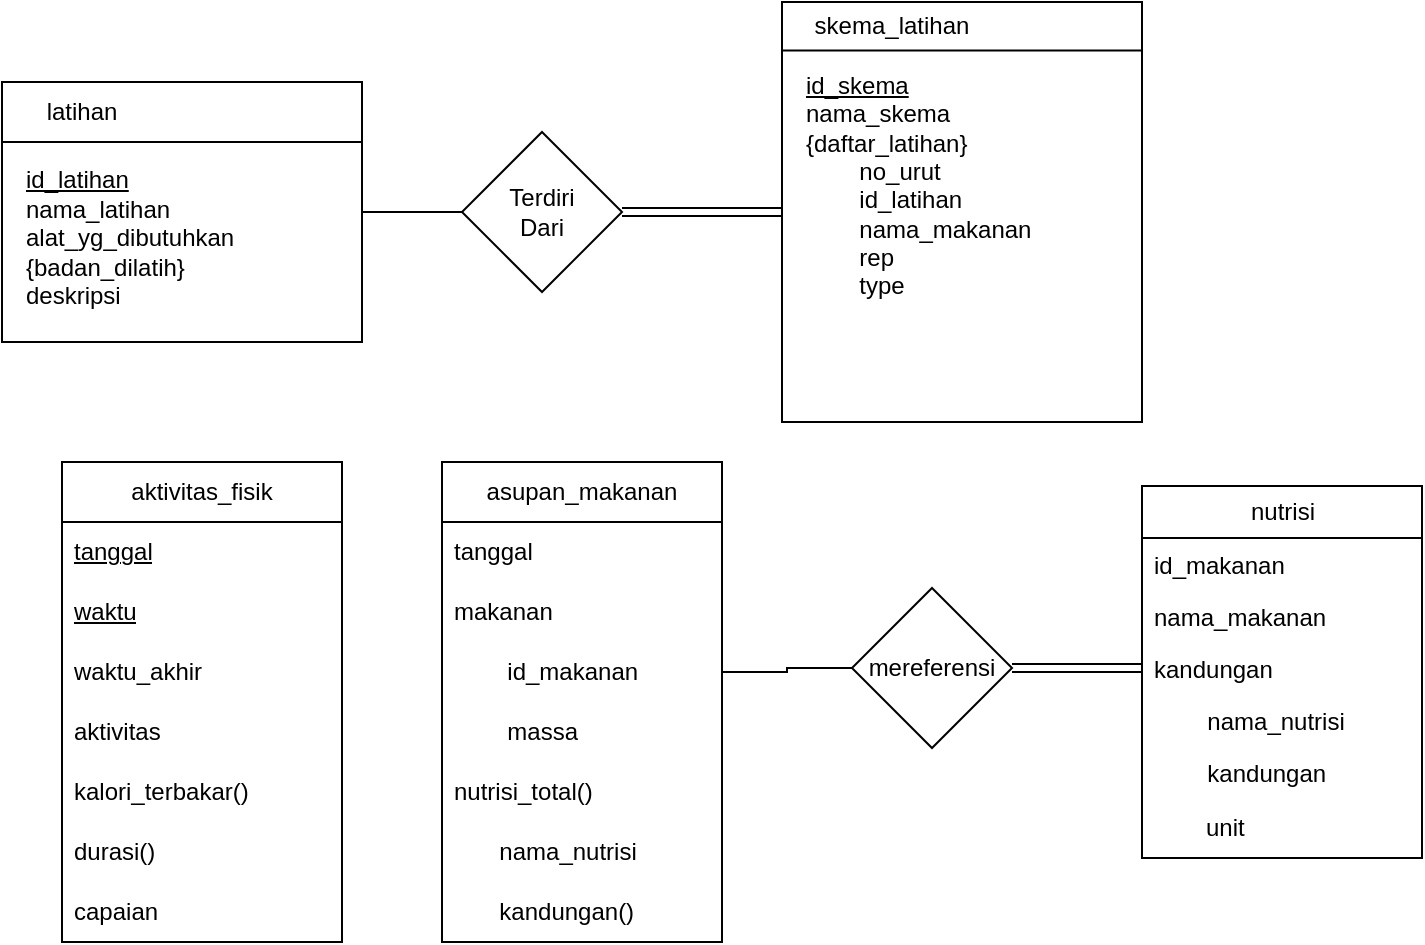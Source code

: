 <mxfile version="25.0.1" pages="2">
  <diagram id="R2lEEEUBdFMjLlhIrx00" name="ER_Diagram">
    <mxGraphModel dx="954" dy="592" grid="1" gridSize="10" guides="1" tooltips="1" connect="1" arrows="1" fold="1" page="1" pageScale="1" pageWidth="850" pageHeight="1100" math="0" shadow="0" extFonts="Permanent Marker^https://fonts.googleapis.com/css?family=Permanent+Marker">
      <root>
        <mxCell id="0" />
        <mxCell id="1" parent="0" />
        <mxCell id="w5KIPiOVe8cTeohNTBGN-2" value="" style="group" parent="1" vertex="1" connectable="0">
          <mxGeometry y="120" width="180" height="130" as="geometry" />
        </mxCell>
        <mxCell id="0KKZII0LfuPYEUUBZgAk-8" value="" style="rounded=0;whiteSpace=wrap;html=1;" parent="w5KIPiOVe8cTeohNTBGN-2" vertex="1">
          <mxGeometry width="180" height="130" as="geometry" />
        </mxCell>
        <mxCell id="0KKZII0LfuPYEUUBZgAk-9" value="" style="endArrow=none;html=1;rounded=0;exitX=0;exitY=0.25;exitDx=0;exitDy=0;entryX=1;entryY=0.25;entryDx=0;entryDy=0;" parent="w5KIPiOVe8cTeohNTBGN-2" edge="1">
          <mxGeometry width="50" height="50" relative="1" as="geometry">
            <mxPoint x="1.137e-13" y="30" as="sourcePoint" />
            <mxPoint x="180" y="30" as="targetPoint" />
            <Array as="points">
              <mxPoint x="70" y="30" />
            </Array>
          </mxGeometry>
        </mxCell>
        <mxCell id="0KKZII0LfuPYEUUBZgAk-28" value="latihan" style="text;html=1;align=center;verticalAlign=middle;whiteSpace=wrap;rounded=0;" parent="w5KIPiOVe8cTeohNTBGN-2" vertex="1">
          <mxGeometry x="10" width="60" height="30" as="geometry" />
        </mxCell>
        <mxCell id="0KKZII0LfuPYEUUBZgAk-29" value="&lt;u&gt;id_latihan&lt;/u&gt;&lt;div&gt;nama_latihan&lt;/div&gt;&lt;div&gt;alat_yg_dibutuhkan&lt;/div&gt;&lt;div&gt;{badan_dilatih}&lt;/div&gt;&lt;div&gt;deskripsi&lt;/div&gt;&lt;div&gt;&lt;br&gt;&lt;/div&gt;" style="text;html=1;align=left;verticalAlign=middle;whiteSpace=wrap;rounded=0;" parent="w5KIPiOVe8cTeohNTBGN-2" vertex="1">
          <mxGeometry x="10" y="40" width="160" height="90" as="geometry" />
        </mxCell>
        <mxCell id="w5KIPiOVe8cTeohNTBGN-7" style="edgeStyle=orthogonalEdgeStyle;rounded=0;orthogonalLoop=1;jettySize=auto;html=1;endArrow=none;endFill=0;entryX=0;entryY=0.5;entryDx=0;entryDy=0;" parent="1" source="0KKZII0LfuPYEUUBZgAk-8" target="w5KIPiOVe8cTeohNTBGN-9" edge="1">
          <mxGeometry relative="1" as="geometry">
            <mxPoint x="271.25" y="185" as="targetPoint" />
          </mxGeometry>
        </mxCell>
        <mxCell id="w5KIPiOVe8cTeohNTBGN-9" value="Terdiri&lt;div&gt;Dari&lt;/div&gt;" style="rhombus;whiteSpace=wrap;html=1;" parent="1" vertex="1">
          <mxGeometry x="230" y="145" width="80" height="80" as="geometry" />
        </mxCell>
        <mxCell id="w5KIPiOVe8cTeohNTBGN-13" value="" style="endArrow=none;html=1;rounded=0;entryX=0;entryY=0.5;entryDx=0;entryDy=0;exitX=1;exitY=0.5;exitDx=0;exitDy=0;shape=link;" parent="1" source="w5KIPiOVe8cTeohNTBGN-9" target="0KKZII0LfuPYEUUBZgAk-20" edge="1">
          <mxGeometry width="50" height="50" relative="1" as="geometry">
            <mxPoint x="320" y="185" as="sourcePoint" />
            <mxPoint x="440" y="180" as="targetPoint" />
          </mxGeometry>
        </mxCell>
        <mxCell id="w5KIPiOVe8cTeohNTBGN-15" value="aktivitas_fisik" style="swimlane;fontStyle=0;childLayout=stackLayout;horizontal=1;startSize=30;horizontalStack=0;resizeParent=1;resizeParentMax=0;resizeLast=0;collapsible=1;marginBottom=0;whiteSpace=wrap;html=1;" parent="1" vertex="1">
          <mxGeometry x="30" y="310" width="140" height="240" as="geometry" />
        </mxCell>
        <mxCell id="w5KIPiOVe8cTeohNTBGN-16" value="&lt;u&gt;tanggal&lt;/u&gt;" style="text;strokeColor=none;fillColor=none;align=left;verticalAlign=middle;spacingLeft=4;spacingRight=4;overflow=hidden;points=[[0,0.5],[1,0.5]];portConstraint=eastwest;rotatable=0;whiteSpace=wrap;html=1;" parent="w5KIPiOVe8cTeohNTBGN-15" vertex="1">
          <mxGeometry y="30" width="140" height="30" as="geometry" />
        </mxCell>
        <mxCell id="w5KIPiOVe8cTeohNTBGN-17" value="&lt;u&gt;waktu&lt;/u&gt;" style="text;strokeColor=none;fillColor=none;align=left;verticalAlign=middle;spacingLeft=4;spacingRight=4;overflow=hidden;points=[[0,0.5],[1,0.5]];portConstraint=eastwest;rotatable=0;whiteSpace=wrap;html=1;" parent="w5KIPiOVe8cTeohNTBGN-15" vertex="1">
          <mxGeometry y="60" width="140" height="30" as="geometry" />
        </mxCell>
        <mxCell id="w5KIPiOVe8cTeohNTBGN-21" value="waktu_akhir" style="text;strokeColor=none;fillColor=none;align=left;verticalAlign=middle;spacingLeft=4;spacingRight=4;overflow=hidden;points=[[0,0.5],[1,0.5]];portConstraint=eastwest;rotatable=0;whiteSpace=wrap;html=1;" parent="w5KIPiOVe8cTeohNTBGN-15" vertex="1">
          <mxGeometry y="90" width="140" height="30" as="geometry" />
        </mxCell>
        <mxCell id="w5KIPiOVe8cTeohNTBGN-18" value="aktivitas" style="text;strokeColor=none;fillColor=none;align=left;verticalAlign=middle;spacingLeft=4;spacingRight=4;overflow=hidden;points=[[0,0.5],[1,0.5]];portConstraint=eastwest;rotatable=0;whiteSpace=wrap;html=1;" parent="w5KIPiOVe8cTeohNTBGN-15" vertex="1">
          <mxGeometry y="120" width="140" height="30" as="geometry" />
        </mxCell>
        <mxCell id="w5KIPiOVe8cTeohNTBGN-19" value="kalori_terbakar()" style="text;strokeColor=none;fillColor=none;align=left;verticalAlign=middle;spacingLeft=4;spacingRight=4;overflow=hidden;points=[[0,0.5],[1,0.5]];portConstraint=eastwest;rotatable=0;whiteSpace=wrap;html=1;" parent="w5KIPiOVe8cTeohNTBGN-15" vertex="1">
          <mxGeometry y="150" width="140" height="30" as="geometry" />
        </mxCell>
        <mxCell id="w5KIPiOVe8cTeohNTBGN-22" value="durasi()" style="text;strokeColor=none;fillColor=none;align=left;verticalAlign=middle;spacingLeft=4;spacingRight=4;overflow=hidden;points=[[0,0.5],[1,0.5]];portConstraint=eastwest;rotatable=0;whiteSpace=wrap;html=1;" parent="w5KIPiOVe8cTeohNTBGN-15" vertex="1">
          <mxGeometry y="180" width="140" height="30" as="geometry" />
        </mxCell>
        <mxCell id="w5KIPiOVe8cTeohNTBGN-20" value="capaian" style="text;strokeColor=none;fillColor=none;align=left;verticalAlign=middle;spacingLeft=4;spacingRight=4;overflow=hidden;points=[[0,0.5],[1,0.5]];portConstraint=eastwest;rotatable=0;whiteSpace=wrap;html=1;" parent="w5KIPiOVe8cTeohNTBGN-15" vertex="1">
          <mxGeometry y="210" width="140" height="30" as="geometry" />
        </mxCell>
        <mxCell id="w5KIPiOVe8cTeohNTBGN-26" value="asupan_makanan" style="swimlane;fontStyle=0;childLayout=stackLayout;horizontal=1;startSize=30;horizontalStack=0;resizeParent=1;resizeParentMax=0;resizeLast=0;collapsible=1;marginBottom=0;whiteSpace=wrap;html=1;" parent="1" vertex="1">
          <mxGeometry x="220" y="310" width="140" height="240" as="geometry" />
        </mxCell>
        <mxCell id="w5KIPiOVe8cTeohNTBGN-27" value="tanggal" style="text;strokeColor=none;fillColor=none;align=left;verticalAlign=middle;spacingLeft=4;spacingRight=4;overflow=hidden;points=[[0,0.5],[1,0.5]];portConstraint=eastwest;rotatable=0;whiteSpace=wrap;html=1;" parent="w5KIPiOVe8cTeohNTBGN-26" vertex="1">
          <mxGeometry y="30" width="140" height="30" as="geometry" />
        </mxCell>
        <mxCell id="w5KIPiOVe8cTeohNTBGN-28" value="makanan" style="text;strokeColor=none;fillColor=none;align=left;verticalAlign=middle;spacingLeft=4;spacingRight=4;overflow=hidden;points=[[0,0.5],[1,0.5]];portConstraint=eastwest;rotatable=0;whiteSpace=wrap;html=1;" parent="w5KIPiOVe8cTeohNTBGN-26" vertex="1">
          <mxGeometry y="60" width="140" height="30" as="geometry" />
        </mxCell>
        <mxCell id="w5KIPiOVe8cTeohNTBGN-29" value="&lt;span style=&quot;white-space: pre;&quot;&gt;&#x9;&lt;/span&gt;id_makanan" style="text;strokeColor=none;fillColor=none;align=left;verticalAlign=middle;spacingLeft=4;spacingRight=4;overflow=hidden;points=[[0,0.5],[1,0.5]];portConstraint=eastwest;rotatable=0;whiteSpace=wrap;html=1;" parent="w5KIPiOVe8cTeohNTBGN-26" vertex="1">
          <mxGeometry y="90" width="140" height="30" as="geometry" />
        </mxCell>
        <mxCell id="w5KIPiOVe8cTeohNTBGN-30" value="&lt;span style=&quot;white-space: pre;&quot;&gt;&#x9;&lt;/span&gt;massa" style="text;strokeColor=none;fillColor=none;align=left;verticalAlign=middle;spacingLeft=4;spacingRight=4;overflow=hidden;points=[[0,0.5],[1,0.5]];portConstraint=eastwest;rotatable=0;whiteSpace=wrap;html=1;" parent="w5KIPiOVe8cTeohNTBGN-26" vertex="1">
          <mxGeometry y="120" width="140" height="30" as="geometry" />
        </mxCell>
        <mxCell id="w5KIPiOVe8cTeohNTBGN-31" value="nutrisi_total()" style="text;strokeColor=none;fillColor=none;align=left;verticalAlign=middle;spacingLeft=4;spacingRight=4;overflow=hidden;points=[[0,0.5],[1,0.5]];portConstraint=eastwest;rotatable=0;whiteSpace=wrap;html=1;" parent="w5KIPiOVe8cTeohNTBGN-26" vertex="1">
          <mxGeometry y="150" width="140" height="30" as="geometry" />
        </mxCell>
        <mxCell id="w5KIPiOVe8cTeohNTBGN-33" value="&lt;span style=&quot;white-space: pre;&quot;&gt;&#x9;&lt;/span&gt;nama_nutrisi" style="text;html=1;align=left;verticalAlign=middle;whiteSpace=wrap;rounded=0;" parent="w5KIPiOVe8cTeohNTBGN-26" vertex="1">
          <mxGeometry y="180" width="140" height="30" as="geometry" />
        </mxCell>
        <mxCell id="w5KIPiOVe8cTeohNTBGN-34" value="&lt;span style=&quot;white-space: pre;&quot;&gt;&#x9;&lt;/span&gt;kandungan()" style="text;html=1;align=left;verticalAlign=middle;whiteSpace=wrap;rounded=0;" parent="w5KIPiOVe8cTeohNTBGN-26" vertex="1">
          <mxGeometry y="210" width="140" height="30" as="geometry" />
        </mxCell>
        <mxCell id="0KKZII0LfuPYEUUBZgAk-20" value="" style="rounded=0;whiteSpace=wrap;html=1;container=0;" parent="1" vertex="1">
          <mxGeometry x="390" y="80" width="180" height="210" as="geometry" />
        </mxCell>
        <mxCell id="0KKZII0LfuPYEUUBZgAk-21" value="" style="endArrow=none;html=1;rounded=0;exitX=0;exitY=0.25;exitDx=0;exitDy=0;entryX=1;entryY=0.25;entryDx=0;entryDy=0;" parent="1" edge="1">
          <mxGeometry width="50" height="50" relative="1" as="geometry">
            <mxPoint x="390.0" y="104.231" as="sourcePoint" />
            <mxPoint x="570" y="104.231" as="targetPoint" />
            <Array as="points">
              <mxPoint x="460" y="104.231" />
            </Array>
          </mxGeometry>
        </mxCell>
        <mxCell id="w5KIPiOVe8cTeohNTBGN-1" value="skema_latihan" style="text;html=1;align=center;verticalAlign=middle;whiteSpace=wrap;rounded=0;container=0;" parent="1" vertex="1">
          <mxGeometry x="390" y="80" width="110" height="24.231" as="geometry" />
        </mxCell>
        <mxCell id="w5KIPiOVe8cTeohNTBGN-10" value="&lt;u&gt;id_skema&lt;/u&gt;&lt;div&gt;nama_skema&lt;/div&gt;&lt;div style=&quot;&quot;&gt;{daftar_latihan}&lt;/div&gt;&lt;div style=&quot;&quot;&gt;&lt;span style=&quot;white-space: pre;&quot;&gt;&#x9;&lt;/span&gt;no_urut&lt;br&gt;&lt;/div&gt;&lt;div style=&quot;&quot;&gt;&lt;span style=&quot;white-space: pre;&quot;&gt;&#x9;&lt;/span&gt;id_latihan&lt;br&gt;&lt;/div&gt;&lt;div style=&quot;&quot;&gt;&lt;span style=&quot;white-space: pre;&quot;&gt;&#x9;&lt;/span&gt;nama_makanan&lt;br&gt;&lt;/div&gt;&lt;div style=&quot;&quot;&gt;&lt;span style=&quot;white-space: pre;&quot;&gt;&#x9;&lt;/span&gt;rep&lt;/div&gt;&lt;div style=&quot;&quot;&gt;&lt;span style=&quot;white-space: pre;&quot;&gt;&#x9;&lt;/span&gt;type&lt;br&gt;&lt;/div&gt;&lt;div style=&quot;&quot;&gt;&lt;br&gt;&lt;/div&gt;" style="text;html=1;align=left;verticalAlign=middle;whiteSpace=wrap;rounded=0;container=0;" parent="1" vertex="1">
          <mxGeometry x="400" y="132.119" width="160" height="92.885" as="geometry" />
        </mxCell>
        <mxCell id="w5KIPiOVe8cTeohNTBGN-46" value="nutrisi" style="swimlane;fontStyle=0;childLayout=stackLayout;horizontal=1;startSize=26;fillColor=none;horizontalStack=0;resizeParent=1;resizeParentMax=0;resizeLast=0;collapsible=1;marginBottom=0;html=1;" parent="1" vertex="1">
          <mxGeometry x="570" y="322" width="140" height="186" as="geometry" />
        </mxCell>
        <mxCell id="w5KIPiOVe8cTeohNTBGN-47" value="id_makanan" style="text;strokeColor=none;fillColor=none;align=left;verticalAlign=top;spacingLeft=4;spacingRight=4;overflow=hidden;rotatable=0;points=[[0,0.5],[1,0.5]];portConstraint=eastwest;whiteSpace=wrap;html=1;" parent="w5KIPiOVe8cTeohNTBGN-46" vertex="1">
          <mxGeometry y="26" width="140" height="26" as="geometry" />
        </mxCell>
        <mxCell id="w5KIPiOVe8cTeohNTBGN-48" value="nama_makanan" style="text;strokeColor=none;fillColor=none;align=left;verticalAlign=top;spacingLeft=4;spacingRight=4;overflow=hidden;rotatable=0;points=[[0,0.5],[1,0.5]];portConstraint=eastwest;whiteSpace=wrap;html=1;" parent="w5KIPiOVe8cTeohNTBGN-46" vertex="1">
          <mxGeometry y="52" width="140" height="26" as="geometry" />
        </mxCell>
        <mxCell id="w5KIPiOVe8cTeohNTBGN-49" value="kandungan" style="text;strokeColor=none;fillColor=none;align=left;verticalAlign=top;spacingLeft=4;spacingRight=4;overflow=hidden;rotatable=0;points=[[0,0.5],[1,0.5]];portConstraint=eastwest;whiteSpace=wrap;html=1;" parent="w5KIPiOVe8cTeohNTBGN-46" vertex="1">
          <mxGeometry y="78" width="140" height="26" as="geometry" />
        </mxCell>
        <mxCell id="w5KIPiOVe8cTeohNTBGN-50" value="&lt;span style=&quot;white-space: pre;&quot;&gt;&#x9;&lt;/span&gt;nama_nutrisi" style="text;strokeColor=none;fillColor=none;align=left;verticalAlign=top;spacingLeft=4;spacingRight=4;overflow=hidden;rotatable=0;points=[[0,0.5],[1,0.5]];portConstraint=eastwest;whiteSpace=wrap;html=1;" parent="w5KIPiOVe8cTeohNTBGN-46" vertex="1">
          <mxGeometry y="104" width="140" height="26" as="geometry" />
        </mxCell>
        <mxCell id="w5KIPiOVe8cTeohNTBGN-51" value="&lt;span style=&quot;white-space: pre;&quot;&gt;&#x9;&lt;/span&gt;kandungan" style="text;strokeColor=none;fillColor=none;align=left;verticalAlign=top;spacingLeft=4;spacingRight=4;overflow=hidden;rotatable=0;points=[[0,0.5],[1,0.5]];portConstraint=eastwest;whiteSpace=wrap;html=1;" parent="w5KIPiOVe8cTeohNTBGN-46" vertex="1">
          <mxGeometry y="130" width="140" height="26" as="geometry" />
        </mxCell>
        <mxCell id="w5KIPiOVe8cTeohNTBGN-52" value="&lt;span style=&quot;white-space: pre;&quot;&gt;&#x9;&lt;/span&gt;&amp;nbsp;unit" style="text;html=1;align=left;verticalAlign=middle;whiteSpace=wrap;rounded=0;" parent="w5KIPiOVe8cTeohNTBGN-46" vertex="1">
          <mxGeometry y="156" width="140" height="30" as="geometry" />
        </mxCell>
        <mxCell id="w5KIPiOVe8cTeohNTBGN-54" style="edgeStyle=orthogonalEdgeStyle;rounded=0;orthogonalLoop=1;jettySize=auto;html=1;entryX=1;entryY=0.5;entryDx=0;entryDy=0;endArrow=none;endFill=0;" parent="1" source="w5KIPiOVe8cTeohNTBGN-53" target="w5KIPiOVe8cTeohNTBGN-29" edge="1">
          <mxGeometry relative="1" as="geometry" />
        </mxCell>
        <mxCell id="w5KIPiOVe8cTeohNTBGN-55" style="edgeStyle=orthogonalEdgeStyle;rounded=0;orthogonalLoop=1;jettySize=auto;html=1;entryX=0;entryY=0.5;entryDx=0;entryDy=0;shape=link;" parent="1" source="w5KIPiOVe8cTeohNTBGN-53" target="w5KIPiOVe8cTeohNTBGN-49" edge="1">
          <mxGeometry relative="1" as="geometry" />
        </mxCell>
        <mxCell id="w5KIPiOVe8cTeohNTBGN-53" value="mereferensi" style="rhombus;whiteSpace=wrap;html=1;" parent="1" vertex="1">
          <mxGeometry x="425" y="373" width="80" height="80" as="geometry" />
        </mxCell>
      </root>
    </mxGraphModel>
  </diagram>
  <diagram id="GoFaz930UuGeZoCgPv3f" name="schema">
    <mxGraphModel dx="954" dy="592" grid="1" gridSize="10" guides="1" tooltips="1" connect="1" arrows="1" fold="1" page="1" pageScale="1" pageWidth="827" pageHeight="1169" math="0" shadow="0">
      <root>
        <mxCell id="0" />
        <mxCell id="1" parent="0" />
      </root>
    </mxGraphModel>
  </diagram>
</mxfile>
